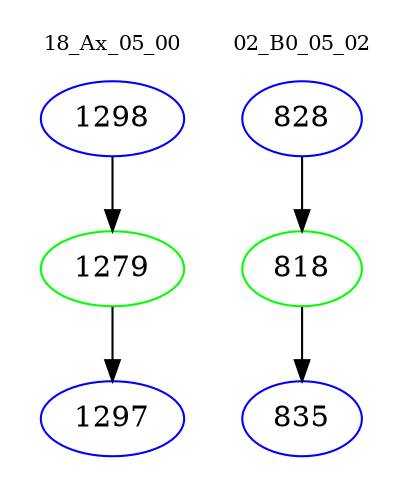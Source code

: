 digraph{
subgraph cluster_0 {
color = white
label = "18_Ax_05_00";
fontsize=10;
T0_1298 [label="1298", color="blue"]
T0_1298 -> T0_1279 [color="black"]
T0_1279 [label="1279", color="green"]
T0_1279 -> T0_1297 [color="black"]
T0_1297 [label="1297", color="blue"]
}
subgraph cluster_1 {
color = white
label = "02_B0_05_02";
fontsize=10;
T1_828 [label="828", color="blue"]
T1_828 -> T1_818 [color="black"]
T1_818 [label="818", color="green"]
T1_818 -> T1_835 [color="black"]
T1_835 [label="835", color="blue"]
}
}
